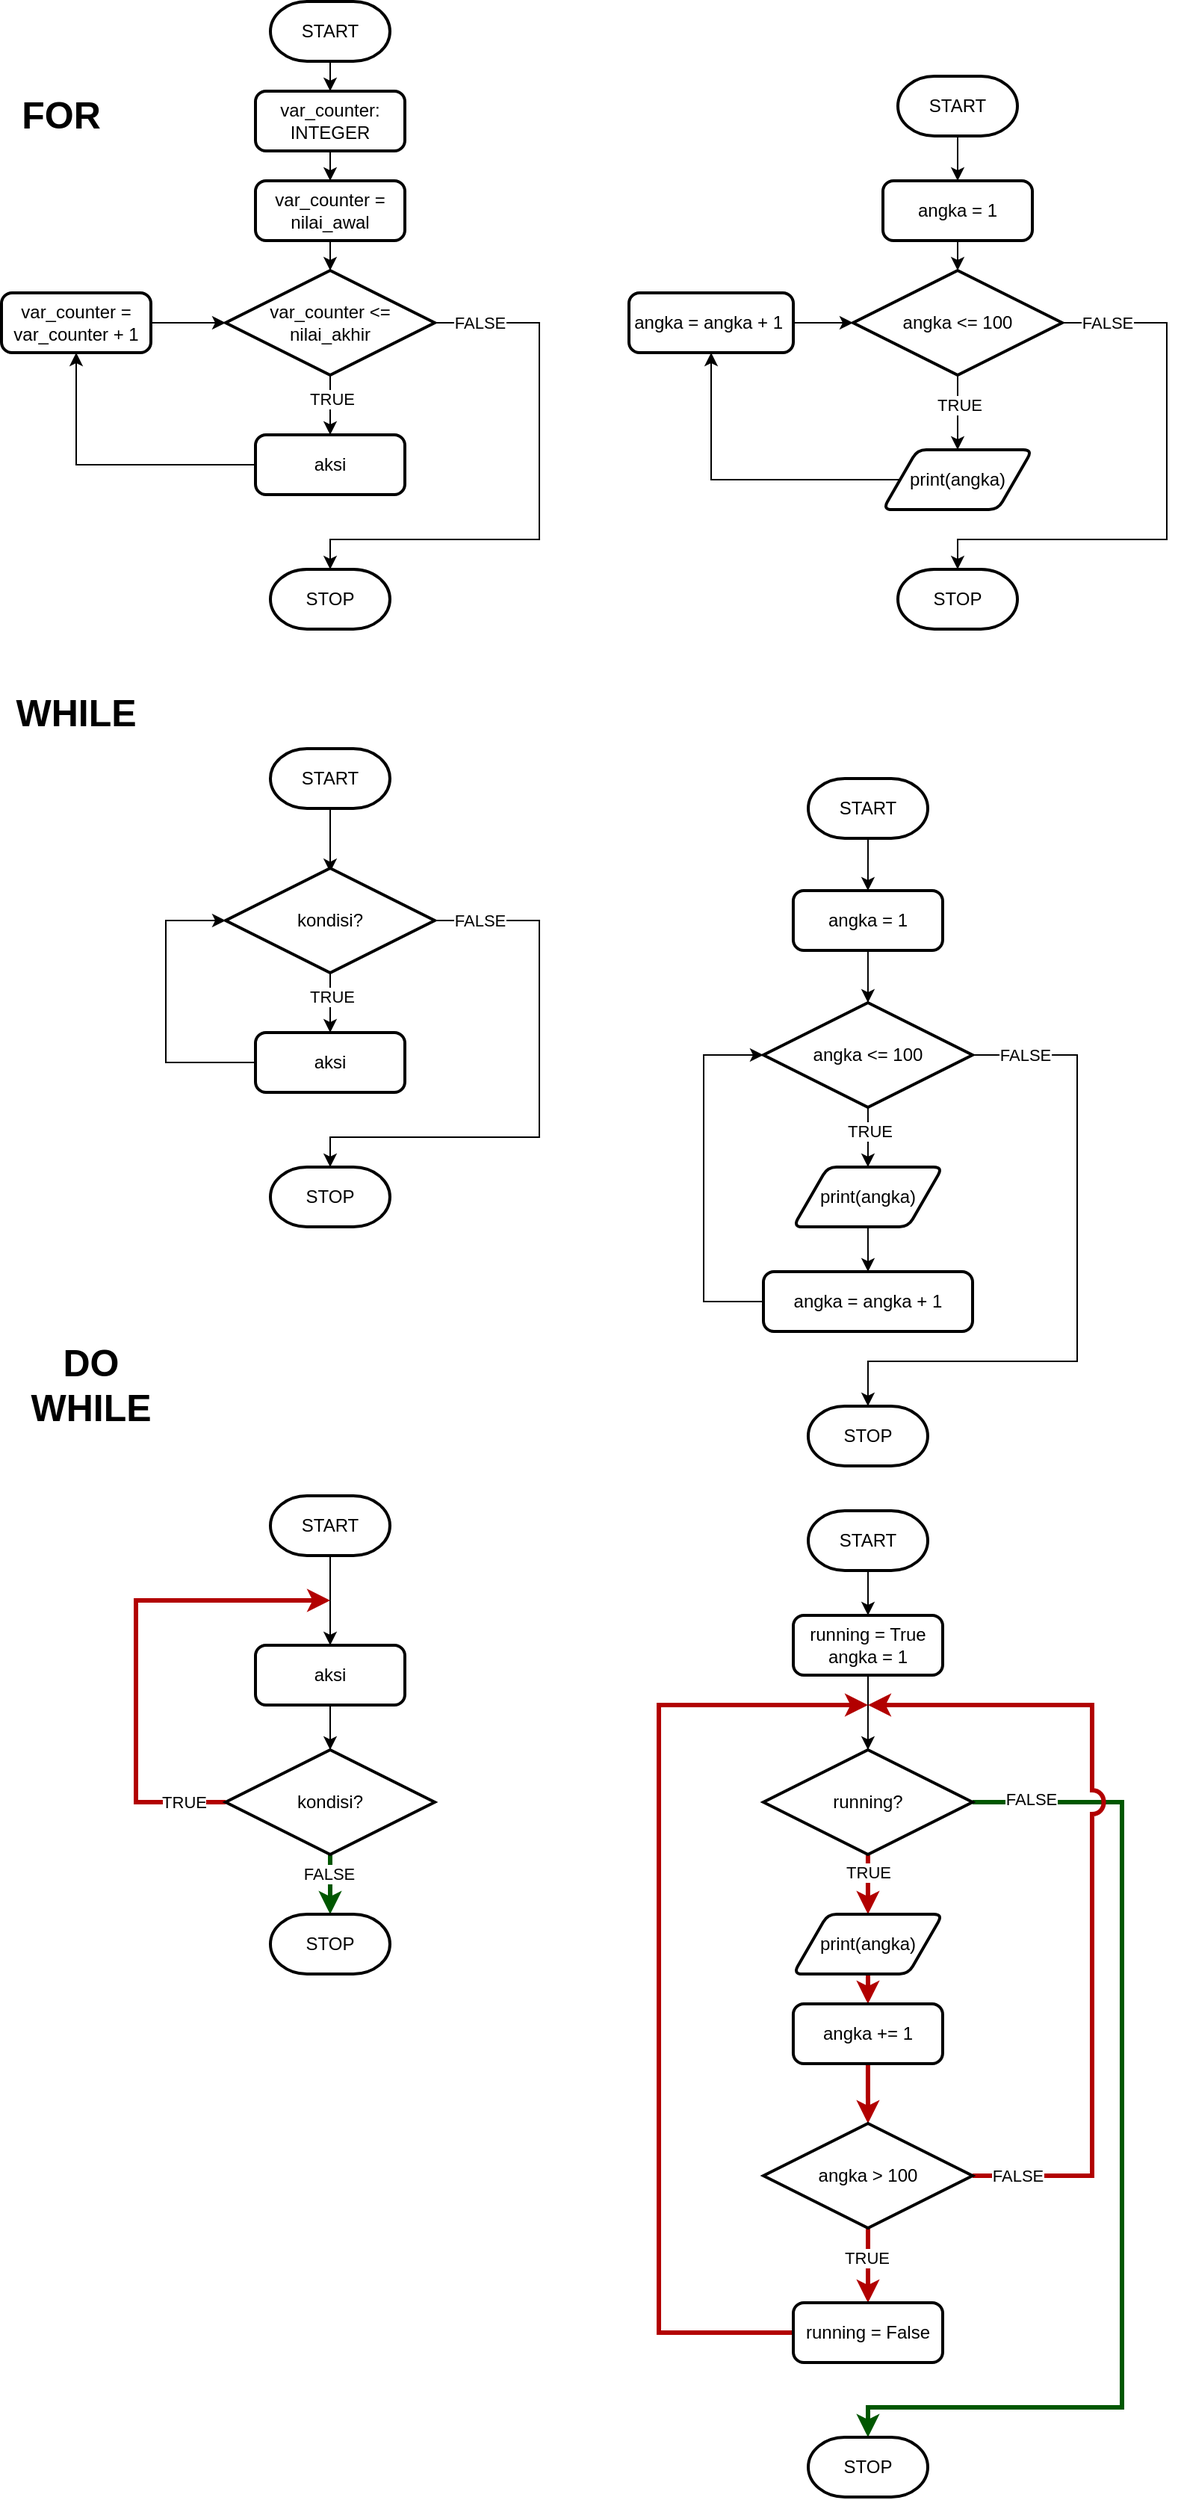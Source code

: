 <mxfile version="21.5.0" type="device">
  <diagram name="Page-1" id="3HdvslZvVY760rjLvyFB">
    <mxGraphModel dx="1362" dy="852" grid="1" gridSize="10" guides="1" tooltips="1" connect="1" arrows="1" fold="1" page="1" pageScale="1" pageWidth="850" pageHeight="1100" math="0" shadow="0">
      <root>
        <mxCell id="0" />
        <mxCell id="1" parent="0" />
        <mxCell id="ESH_dU3Pyj4y2IAr0BKY-1" style="edgeStyle=orthogonalEdgeStyle;rounded=0;orthogonalLoop=1;jettySize=auto;html=1;exitX=0.5;exitY=1;exitDx=0;exitDy=0;exitPerimeter=0;entryX=0.5;entryY=0;entryDx=0;entryDy=0;" parent="1" source="ESH_dU3Pyj4y2IAr0BKY-2" target="ESH_dU3Pyj4y2IAr0BKY-4" edge="1">
          <mxGeometry relative="1" as="geometry" />
        </mxCell>
        <mxCell id="ESH_dU3Pyj4y2IAr0BKY-2" value="START" style="strokeWidth=2;html=1;shape=mxgraph.flowchart.terminator;whiteSpace=wrap;" parent="1" vertex="1">
          <mxGeometry x="240" y="140" width="80" height="40" as="geometry" />
        </mxCell>
        <mxCell id="ESH_dU3Pyj4y2IAr0BKY-3" style="edgeStyle=orthogonalEdgeStyle;rounded=0;orthogonalLoop=1;jettySize=auto;html=1;exitX=0.5;exitY=1;exitDx=0;exitDy=0;entryX=0.5;entryY=0;entryDx=0;entryDy=0;" parent="1" source="ESH_dU3Pyj4y2IAr0BKY-4" target="ESH_dU3Pyj4y2IAr0BKY-6" edge="1">
          <mxGeometry relative="1" as="geometry" />
        </mxCell>
        <mxCell id="ESH_dU3Pyj4y2IAr0BKY-4" value="var_counter: INTEGER" style="rounded=1;whiteSpace=wrap;html=1;absoluteArcSize=1;arcSize=14;strokeWidth=2;" parent="1" vertex="1">
          <mxGeometry x="230" y="200" width="100" height="40" as="geometry" />
        </mxCell>
        <mxCell id="ESH_dU3Pyj4y2IAr0BKY-5" style="edgeStyle=orthogonalEdgeStyle;rounded=0;orthogonalLoop=1;jettySize=auto;html=1;exitX=0.5;exitY=1;exitDx=0;exitDy=0;entryX=0.5;entryY=0;entryDx=0;entryDy=0;entryPerimeter=0;" parent="1" source="ESH_dU3Pyj4y2IAr0BKY-6" target="ESH_dU3Pyj4y2IAr0BKY-10" edge="1">
          <mxGeometry relative="1" as="geometry" />
        </mxCell>
        <mxCell id="ESH_dU3Pyj4y2IAr0BKY-6" value="var_counter = nilai_awal" style="rounded=1;whiteSpace=wrap;html=1;absoluteArcSize=1;arcSize=14;strokeWidth=2;" parent="1" vertex="1">
          <mxGeometry x="230" y="260" width="100" height="40" as="geometry" />
        </mxCell>
        <mxCell id="ESH_dU3Pyj4y2IAr0BKY-7" style="edgeStyle=orthogonalEdgeStyle;rounded=0;orthogonalLoop=1;jettySize=auto;html=1;exitX=0.5;exitY=1;exitDx=0;exitDy=0;exitPerimeter=0;entryX=0.5;entryY=0;entryDx=0;entryDy=0;" parent="1" source="ESH_dU3Pyj4y2IAr0BKY-10" target="ESH_dU3Pyj4y2IAr0BKY-12" edge="1">
          <mxGeometry relative="1" as="geometry" />
        </mxCell>
        <mxCell id="ESH_dU3Pyj4y2IAr0BKY-8" value="TRUE" style="edgeLabel;html=1;align=center;verticalAlign=middle;resizable=0;points=[];" parent="ESH_dU3Pyj4y2IAr0BKY-7" vertex="1" connectable="0">
          <mxGeometry x="-0.229" y="1" relative="1" as="geometry">
            <mxPoint as="offset" />
          </mxGeometry>
        </mxCell>
        <mxCell id="ESH_dU3Pyj4y2IAr0BKY-9" style="edgeStyle=orthogonalEdgeStyle;rounded=0;orthogonalLoop=1;jettySize=auto;html=1;exitX=1;exitY=0.5;exitDx=0;exitDy=0;exitPerimeter=0;entryX=0.5;entryY=0;entryDx=0;entryDy=0;entryPerimeter=0;" parent="1" source="ESH_dU3Pyj4y2IAr0BKY-10" target="ESH_dU3Pyj4y2IAr0BKY-15" edge="1">
          <mxGeometry relative="1" as="geometry">
            <mxPoint x="380" y="520" as="targetPoint" />
            <Array as="points">
              <mxPoint x="420" y="355" />
              <mxPoint x="420" y="500" />
              <mxPoint x="280" y="500" />
            </Array>
          </mxGeometry>
        </mxCell>
        <mxCell id="ESH_dU3Pyj4y2IAr0BKY-16" value="FALSE" style="edgeLabel;html=1;align=center;verticalAlign=middle;resizable=0;points=[];" parent="ESH_dU3Pyj4y2IAr0BKY-9" vertex="1" connectable="0">
          <mxGeometry x="-0.868" y="1" relative="1" as="geometry">
            <mxPoint x="5" y="1" as="offset" />
          </mxGeometry>
        </mxCell>
        <mxCell id="ESH_dU3Pyj4y2IAr0BKY-10" value="var_counter &amp;lt;= nilai_akhir" style="strokeWidth=2;html=1;shape=mxgraph.flowchart.decision;whiteSpace=wrap;" parent="1" vertex="1">
          <mxGeometry x="210" y="320" width="140" height="70" as="geometry" />
        </mxCell>
        <mxCell id="ESH_dU3Pyj4y2IAr0BKY-11" style="edgeStyle=orthogonalEdgeStyle;rounded=0;orthogonalLoop=1;jettySize=auto;html=1;exitX=0;exitY=0.5;exitDx=0;exitDy=0;entryX=0.5;entryY=1;entryDx=0;entryDy=0;" parent="1" source="ESH_dU3Pyj4y2IAr0BKY-12" target="ESH_dU3Pyj4y2IAr0BKY-14" edge="1">
          <mxGeometry relative="1" as="geometry" />
        </mxCell>
        <mxCell id="ESH_dU3Pyj4y2IAr0BKY-12" value="aksi" style="rounded=1;whiteSpace=wrap;html=1;absoluteArcSize=1;arcSize=14;strokeWidth=2;" parent="1" vertex="1">
          <mxGeometry x="230" y="430" width="100" height="40" as="geometry" />
        </mxCell>
        <mxCell id="ESH_dU3Pyj4y2IAr0BKY-13" style="edgeStyle=orthogonalEdgeStyle;rounded=0;orthogonalLoop=1;jettySize=auto;html=1;exitX=1;exitY=0.5;exitDx=0;exitDy=0;entryX=0;entryY=0.5;entryDx=0;entryDy=0;entryPerimeter=0;" parent="1" source="ESH_dU3Pyj4y2IAr0BKY-14" target="ESH_dU3Pyj4y2IAr0BKY-10" edge="1">
          <mxGeometry relative="1" as="geometry" />
        </mxCell>
        <mxCell id="ESH_dU3Pyj4y2IAr0BKY-14" value="var_counter = var_counter + 1" style="rounded=1;whiteSpace=wrap;html=1;absoluteArcSize=1;arcSize=14;strokeWidth=2;" parent="1" vertex="1">
          <mxGeometry x="60" y="335" width="100" height="40" as="geometry" />
        </mxCell>
        <mxCell id="ESH_dU3Pyj4y2IAr0BKY-15" value="STOP" style="strokeWidth=2;html=1;shape=mxgraph.flowchart.terminator;whiteSpace=wrap;" parent="1" vertex="1">
          <mxGeometry x="240" y="520" width="80" height="40" as="geometry" />
        </mxCell>
        <mxCell id="ESH_dU3Pyj4y2IAr0BKY-18" value="START" style="strokeWidth=2;html=1;shape=mxgraph.flowchart.terminator;whiteSpace=wrap;" parent="1" vertex="1">
          <mxGeometry x="660" y="190" width="80" height="40" as="geometry" />
        </mxCell>
        <mxCell id="ESH_dU3Pyj4y2IAr0BKY-19" style="edgeStyle=orthogonalEdgeStyle;rounded=0;orthogonalLoop=1;jettySize=auto;html=1;exitX=0.5;exitY=1;exitDx=0;exitDy=0;entryX=0.5;entryY=0;entryDx=0;entryDy=0;exitPerimeter=0;" parent="1" source="ESH_dU3Pyj4y2IAr0BKY-18" target="ESH_dU3Pyj4y2IAr0BKY-22" edge="1">
          <mxGeometry relative="1" as="geometry">
            <mxPoint x="700" y="240" as="sourcePoint" />
          </mxGeometry>
        </mxCell>
        <mxCell id="ESH_dU3Pyj4y2IAr0BKY-21" style="edgeStyle=orthogonalEdgeStyle;rounded=0;orthogonalLoop=1;jettySize=auto;html=1;exitX=0.5;exitY=1;exitDx=0;exitDy=0;entryX=0.5;entryY=0;entryDx=0;entryDy=0;entryPerimeter=0;" parent="1" source="ESH_dU3Pyj4y2IAr0BKY-22" target="ESH_dU3Pyj4y2IAr0BKY-27" edge="1">
          <mxGeometry relative="1" as="geometry" />
        </mxCell>
        <mxCell id="ESH_dU3Pyj4y2IAr0BKY-22" value="angka = 1" style="rounded=1;whiteSpace=wrap;html=1;absoluteArcSize=1;arcSize=14;strokeWidth=2;" parent="1" vertex="1">
          <mxGeometry x="650" y="260" width="100" height="40" as="geometry" />
        </mxCell>
        <mxCell id="ESH_dU3Pyj4y2IAr0BKY-23" style="edgeStyle=orthogonalEdgeStyle;rounded=0;orthogonalLoop=1;jettySize=auto;html=1;exitX=0.5;exitY=1;exitDx=0;exitDy=0;exitPerimeter=0;entryX=0.5;entryY=0;entryDx=0;entryDy=0;" parent="1" source="ESH_dU3Pyj4y2IAr0BKY-27" target="TX8Gxhtb9Sl6UCpxw6Rh-32" edge="1">
          <mxGeometry relative="1" as="geometry">
            <mxPoint x="700" y="430" as="targetPoint" />
          </mxGeometry>
        </mxCell>
        <mxCell id="ESH_dU3Pyj4y2IAr0BKY-24" value="TRUE" style="edgeLabel;html=1;align=center;verticalAlign=middle;resizable=0;points=[];" parent="ESH_dU3Pyj4y2IAr0BKY-23" vertex="1" connectable="0">
          <mxGeometry x="-0.229" y="1" relative="1" as="geometry">
            <mxPoint as="offset" />
          </mxGeometry>
        </mxCell>
        <mxCell id="ESH_dU3Pyj4y2IAr0BKY-25" style="edgeStyle=orthogonalEdgeStyle;rounded=0;orthogonalLoop=1;jettySize=auto;html=1;exitX=1;exitY=0.5;exitDx=0;exitDy=0;exitPerimeter=0;entryX=0.5;entryY=0;entryDx=0;entryDy=0;entryPerimeter=0;" parent="1" source="ESH_dU3Pyj4y2IAr0BKY-27" target="ESH_dU3Pyj4y2IAr0BKY-32" edge="1">
          <mxGeometry relative="1" as="geometry">
            <mxPoint x="800" y="520" as="targetPoint" />
            <Array as="points">
              <mxPoint x="840" y="355" />
              <mxPoint x="840" y="500" />
              <mxPoint x="700" y="500" />
            </Array>
          </mxGeometry>
        </mxCell>
        <mxCell id="ESH_dU3Pyj4y2IAr0BKY-26" value="FALSE" style="edgeLabel;html=1;align=center;verticalAlign=middle;resizable=0;points=[];" parent="ESH_dU3Pyj4y2IAr0BKY-25" vertex="1" connectable="0">
          <mxGeometry x="-0.868" y="1" relative="1" as="geometry">
            <mxPoint x="5" y="1" as="offset" />
          </mxGeometry>
        </mxCell>
        <mxCell id="ESH_dU3Pyj4y2IAr0BKY-27" value="angka &amp;lt;= 100" style="strokeWidth=2;html=1;shape=mxgraph.flowchart.decision;whiteSpace=wrap;" parent="1" vertex="1">
          <mxGeometry x="630" y="320" width="140" height="70" as="geometry" />
        </mxCell>
        <mxCell id="ESH_dU3Pyj4y2IAr0BKY-28" style="edgeStyle=orthogonalEdgeStyle;rounded=0;orthogonalLoop=1;jettySize=auto;html=1;exitX=0;exitY=0.5;exitDx=0;exitDy=0;entryX=0.5;entryY=1;entryDx=0;entryDy=0;" parent="1" source="TX8Gxhtb9Sl6UCpxw6Rh-32" target="ESH_dU3Pyj4y2IAr0BKY-31" edge="1">
          <mxGeometry relative="1" as="geometry">
            <mxPoint x="650" y="450" as="sourcePoint" />
          </mxGeometry>
        </mxCell>
        <mxCell id="ESH_dU3Pyj4y2IAr0BKY-30" style="edgeStyle=orthogonalEdgeStyle;rounded=0;orthogonalLoop=1;jettySize=auto;html=1;exitX=1;exitY=0.5;exitDx=0;exitDy=0;entryX=0;entryY=0.5;entryDx=0;entryDy=0;entryPerimeter=0;" parent="1" source="ESH_dU3Pyj4y2IAr0BKY-31" target="ESH_dU3Pyj4y2IAr0BKY-27" edge="1">
          <mxGeometry relative="1" as="geometry" />
        </mxCell>
        <mxCell id="ESH_dU3Pyj4y2IAr0BKY-31" value="angka = angka + 1&amp;nbsp;" style="rounded=1;whiteSpace=wrap;html=1;absoluteArcSize=1;arcSize=14;strokeWidth=2;" parent="1" vertex="1">
          <mxGeometry x="480" y="335" width="110" height="40" as="geometry" />
        </mxCell>
        <mxCell id="ESH_dU3Pyj4y2IAr0BKY-32" value="STOP" style="strokeWidth=2;html=1;shape=mxgraph.flowchart.terminator;whiteSpace=wrap;" parent="1" vertex="1">
          <mxGeometry x="660" y="520" width="80" height="40" as="geometry" />
        </mxCell>
        <mxCell id="TX8Gxhtb9Sl6UCpxw6Rh-1" value="&lt;b&gt;&lt;font style=&quot;font-size: 25px;&quot;&gt;FOR&lt;/font&gt;&lt;/b&gt;" style="text;html=1;strokeColor=none;fillColor=none;align=center;verticalAlign=middle;whiteSpace=wrap;rounded=0;" parent="1" vertex="1">
          <mxGeometry x="70" y="200" width="60" height="30" as="geometry" />
        </mxCell>
        <mxCell id="TX8Gxhtb9Sl6UCpxw6Rh-2" value="&lt;b&gt;&lt;font style=&quot;font-size: 25px;&quot;&gt;WHILE&lt;/font&gt;&lt;/b&gt;" style="text;html=1;strokeColor=none;fillColor=none;align=center;verticalAlign=middle;whiteSpace=wrap;rounded=0;" parent="1" vertex="1">
          <mxGeometry x="80" y="600" width="60" height="30" as="geometry" />
        </mxCell>
        <mxCell id="TX8Gxhtb9Sl6UCpxw6Rh-19" style="edgeStyle=orthogonalEdgeStyle;rounded=0;orthogonalLoop=1;jettySize=auto;html=1;exitX=0.5;exitY=1;exitDx=0;exitDy=0;exitPerimeter=0;entryX=0.5;entryY=0.038;entryDx=0;entryDy=0;entryPerimeter=0;" parent="1" source="TX8Gxhtb9Sl6UCpxw6Rh-4" target="TX8Gxhtb9Sl6UCpxw6Rh-13" edge="1">
          <mxGeometry relative="1" as="geometry" />
        </mxCell>
        <mxCell id="TX8Gxhtb9Sl6UCpxw6Rh-4" value="START" style="strokeWidth=2;html=1;shape=mxgraph.flowchart.terminator;whiteSpace=wrap;" parent="1" vertex="1">
          <mxGeometry x="240" y="640" width="80" height="40" as="geometry" />
        </mxCell>
        <mxCell id="TX8Gxhtb9Sl6UCpxw6Rh-9" style="edgeStyle=orthogonalEdgeStyle;rounded=0;orthogonalLoop=1;jettySize=auto;html=1;exitX=0.5;exitY=1;exitDx=0;exitDy=0;exitPerimeter=0;entryX=0.5;entryY=0;entryDx=0;entryDy=0;" parent="1" source="TX8Gxhtb9Sl6UCpxw6Rh-13" target="TX8Gxhtb9Sl6UCpxw6Rh-15" edge="1">
          <mxGeometry relative="1" as="geometry" />
        </mxCell>
        <mxCell id="TX8Gxhtb9Sl6UCpxw6Rh-10" value="TRUE" style="edgeLabel;html=1;align=center;verticalAlign=middle;resizable=0;points=[];" parent="TX8Gxhtb9Sl6UCpxw6Rh-9" vertex="1" connectable="0">
          <mxGeometry x="-0.229" y="1" relative="1" as="geometry">
            <mxPoint as="offset" />
          </mxGeometry>
        </mxCell>
        <mxCell id="TX8Gxhtb9Sl6UCpxw6Rh-11" style="edgeStyle=orthogonalEdgeStyle;rounded=0;orthogonalLoop=1;jettySize=auto;html=1;exitX=1;exitY=0.5;exitDx=0;exitDy=0;exitPerimeter=0;entryX=0.5;entryY=0;entryDx=0;entryDy=0;entryPerimeter=0;" parent="1" source="TX8Gxhtb9Sl6UCpxw6Rh-13" target="TX8Gxhtb9Sl6UCpxw6Rh-18" edge="1">
          <mxGeometry relative="1" as="geometry">
            <mxPoint x="380" y="920" as="targetPoint" />
            <Array as="points">
              <mxPoint x="420" y="755" />
              <mxPoint x="420" y="900" />
              <mxPoint x="280" y="900" />
            </Array>
          </mxGeometry>
        </mxCell>
        <mxCell id="TX8Gxhtb9Sl6UCpxw6Rh-12" value="FALSE" style="edgeLabel;html=1;align=center;verticalAlign=middle;resizable=0;points=[];" parent="TX8Gxhtb9Sl6UCpxw6Rh-11" vertex="1" connectable="0">
          <mxGeometry x="-0.868" y="1" relative="1" as="geometry">
            <mxPoint x="5" y="1" as="offset" />
          </mxGeometry>
        </mxCell>
        <mxCell id="TX8Gxhtb9Sl6UCpxw6Rh-13" value="kondisi?" style="strokeWidth=2;html=1;shape=mxgraph.flowchart.decision;whiteSpace=wrap;" parent="1" vertex="1">
          <mxGeometry x="210" y="720" width="140" height="70" as="geometry" />
        </mxCell>
        <mxCell id="TX8Gxhtb9Sl6UCpxw6Rh-20" style="edgeStyle=orthogonalEdgeStyle;rounded=0;orthogonalLoop=1;jettySize=auto;html=1;exitX=0;exitY=0.5;exitDx=0;exitDy=0;entryX=0;entryY=0.5;entryDx=0;entryDy=0;entryPerimeter=0;" parent="1" source="TX8Gxhtb9Sl6UCpxw6Rh-15" target="TX8Gxhtb9Sl6UCpxw6Rh-13" edge="1">
          <mxGeometry relative="1" as="geometry">
            <Array as="points">
              <mxPoint x="170" y="850" />
              <mxPoint x="170" y="755" />
            </Array>
          </mxGeometry>
        </mxCell>
        <mxCell id="TX8Gxhtb9Sl6UCpxw6Rh-15" value="aksi" style="rounded=1;whiteSpace=wrap;html=1;absoluteArcSize=1;arcSize=14;strokeWidth=2;" parent="1" vertex="1">
          <mxGeometry x="230" y="830" width="100" height="40" as="geometry" />
        </mxCell>
        <mxCell id="TX8Gxhtb9Sl6UCpxw6Rh-18" value="STOP" style="strokeWidth=2;html=1;shape=mxgraph.flowchart.terminator;whiteSpace=wrap;" parent="1" vertex="1">
          <mxGeometry x="240" y="920" width="80" height="40" as="geometry" />
        </mxCell>
        <mxCell id="TX8Gxhtb9Sl6UCpxw6Rh-36" style="edgeStyle=orthogonalEdgeStyle;rounded=0;orthogonalLoop=1;jettySize=auto;html=1;exitX=0.5;exitY=1;exitDx=0;exitDy=0;exitPerimeter=0;entryX=0.5;entryY=0;entryDx=0;entryDy=0;" parent="1" source="TX8Gxhtb9Sl6UCpxw6Rh-22" target="TX8Gxhtb9Sl6UCpxw6Rh-31" edge="1">
          <mxGeometry relative="1" as="geometry" />
        </mxCell>
        <mxCell id="TX8Gxhtb9Sl6UCpxw6Rh-22" value="START" style="strokeWidth=2;html=1;shape=mxgraph.flowchart.terminator;whiteSpace=wrap;" parent="1" vertex="1">
          <mxGeometry x="600" y="660" width="80" height="40" as="geometry" />
        </mxCell>
        <mxCell id="TX8Gxhtb9Sl6UCpxw6Rh-23" style="edgeStyle=orthogonalEdgeStyle;rounded=0;orthogonalLoop=1;jettySize=auto;html=1;exitX=0.5;exitY=1;exitDx=0;exitDy=0;exitPerimeter=0;entryX=0.5;entryY=0;entryDx=0;entryDy=0;" parent="1" source="TX8Gxhtb9Sl6UCpxw6Rh-27" edge="1">
          <mxGeometry relative="1" as="geometry">
            <mxPoint x="639.97" y="920" as="targetPoint" />
          </mxGeometry>
        </mxCell>
        <mxCell id="TX8Gxhtb9Sl6UCpxw6Rh-24" value="TRUE" style="edgeLabel;html=1;align=center;verticalAlign=middle;resizable=0;points=[];" parent="TX8Gxhtb9Sl6UCpxw6Rh-23" vertex="1" connectable="0">
          <mxGeometry x="-0.229" y="1" relative="1" as="geometry">
            <mxPoint as="offset" />
          </mxGeometry>
        </mxCell>
        <mxCell id="TX8Gxhtb9Sl6UCpxw6Rh-25" style="edgeStyle=orthogonalEdgeStyle;rounded=0;orthogonalLoop=1;jettySize=auto;html=1;exitX=1;exitY=0.5;exitDx=0;exitDy=0;exitPerimeter=0;entryX=0.5;entryY=0;entryDx=0;entryDy=0;entryPerimeter=0;" parent="1" source="TX8Gxhtb9Sl6UCpxw6Rh-27" target="TX8Gxhtb9Sl6UCpxw6Rh-30" edge="1">
          <mxGeometry relative="1" as="geometry">
            <mxPoint x="739.97" y="1010" as="targetPoint" />
            <Array as="points">
              <mxPoint x="780" y="845" />
              <mxPoint x="780" y="1050" />
              <mxPoint x="640" y="1050" />
            </Array>
          </mxGeometry>
        </mxCell>
        <mxCell id="TX8Gxhtb9Sl6UCpxw6Rh-26" value="FALSE" style="edgeLabel;html=1;align=center;verticalAlign=middle;resizable=0;points=[];" parent="TX8Gxhtb9Sl6UCpxw6Rh-25" vertex="1" connectable="0">
          <mxGeometry x="-0.868" y="1" relative="1" as="geometry">
            <mxPoint x="5" y="1" as="offset" />
          </mxGeometry>
        </mxCell>
        <mxCell id="TX8Gxhtb9Sl6UCpxw6Rh-27" value="angka &amp;lt;= 100" style="strokeWidth=2;html=1;shape=mxgraph.flowchart.decision;whiteSpace=wrap;" parent="1" vertex="1">
          <mxGeometry x="569.97" y="810" width="140" height="70" as="geometry" />
        </mxCell>
        <mxCell id="TX8Gxhtb9Sl6UCpxw6Rh-28" style="edgeStyle=orthogonalEdgeStyle;rounded=0;orthogonalLoop=1;jettySize=auto;html=1;exitX=0;exitY=0.5;exitDx=0;exitDy=0;entryX=0;entryY=0.5;entryDx=0;entryDy=0;entryPerimeter=0;" parent="1" source="TX8Gxhtb9Sl6UCpxw6Rh-34" target="TX8Gxhtb9Sl6UCpxw6Rh-27" edge="1">
          <mxGeometry relative="1" as="geometry">
            <mxPoint x="589.97" y="940" as="sourcePoint" />
            <Array as="points">
              <mxPoint x="530" y="1010" />
              <mxPoint x="530" y="845" />
            </Array>
          </mxGeometry>
        </mxCell>
        <mxCell id="TX8Gxhtb9Sl6UCpxw6Rh-30" value="STOP" style="strokeWidth=2;html=1;shape=mxgraph.flowchart.terminator;whiteSpace=wrap;" parent="1" vertex="1">
          <mxGeometry x="599.97" y="1080" width="80" height="40" as="geometry" />
        </mxCell>
        <mxCell id="TX8Gxhtb9Sl6UCpxw6Rh-37" style="edgeStyle=orthogonalEdgeStyle;rounded=0;orthogonalLoop=1;jettySize=auto;html=1;exitX=0.5;exitY=1;exitDx=0;exitDy=0;entryX=0.5;entryY=0;entryDx=0;entryDy=0;entryPerimeter=0;" parent="1" source="TX8Gxhtb9Sl6UCpxw6Rh-31" target="TX8Gxhtb9Sl6UCpxw6Rh-27" edge="1">
          <mxGeometry relative="1" as="geometry" />
        </mxCell>
        <mxCell id="TX8Gxhtb9Sl6UCpxw6Rh-31" value="angka = 1" style="rounded=1;whiteSpace=wrap;html=1;absoluteArcSize=1;arcSize=14;strokeWidth=2;" parent="1" vertex="1">
          <mxGeometry x="589.97" y="735" width="100" height="40" as="geometry" />
        </mxCell>
        <mxCell id="TX8Gxhtb9Sl6UCpxw6Rh-32" value="print(angka)" style="shape=parallelogram;html=1;strokeWidth=2;perimeter=parallelogramPerimeter;whiteSpace=wrap;rounded=1;arcSize=12;size=0.23;" parent="1" vertex="1">
          <mxGeometry x="650" y="440" width="100" height="40" as="geometry" />
        </mxCell>
        <mxCell id="TX8Gxhtb9Sl6UCpxw6Rh-35" style="edgeStyle=orthogonalEdgeStyle;rounded=0;orthogonalLoop=1;jettySize=auto;html=1;exitX=0.5;exitY=1;exitDx=0;exitDy=0;entryX=0.5;entryY=0;entryDx=0;entryDy=0;" parent="1" source="TX8Gxhtb9Sl6UCpxw6Rh-33" target="TX8Gxhtb9Sl6UCpxw6Rh-34" edge="1">
          <mxGeometry relative="1" as="geometry" />
        </mxCell>
        <mxCell id="TX8Gxhtb9Sl6UCpxw6Rh-33" value="print(angka)" style="shape=parallelogram;html=1;strokeWidth=2;perimeter=parallelogramPerimeter;whiteSpace=wrap;rounded=1;arcSize=12;size=0.23;" parent="1" vertex="1">
          <mxGeometry x="589.97" y="920" width="100" height="40" as="geometry" />
        </mxCell>
        <mxCell id="TX8Gxhtb9Sl6UCpxw6Rh-34" value="angka = angka + 1" style="rounded=1;whiteSpace=wrap;html=1;absoluteArcSize=1;arcSize=14;strokeWidth=2;" parent="1" vertex="1">
          <mxGeometry x="570" y="990" width="140" height="40" as="geometry" />
        </mxCell>
        <mxCell id="TX8Gxhtb9Sl6UCpxw6Rh-38" value="&lt;b&gt;&lt;font style=&quot;font-size: 25px;&quot;&gt;DO WHILE&lt;/font&gt;&lt;/b&gt;" style="text;html=1;strokeColor=none;fillColor=none;align=center;verticalAlign=middle;whiteSpace=wrap;rounded=0;" parent="1" vertex="1">
          <mxGeometry x="90" y="1050" width="60" height="30" as="geometry" />
        </mxCell>
        <mxCell id="TX8Gxhtb9Sl6UCpxw6Rh-50" style="edgeStyle=orthogonalEdgeStyle;rounded=0;orthogonalLoop=1;jettySize=auto;html=1;exitX=0.5;exitY=1;exitDx=0;exitDy=0;exitPerimeter=0;entryX=0.5;entryY=0;entryDx=0;entryDy=0;" parent="1" source="TX8Gxhtb9Sl6UCpxw6Rh-40" target="TX8Gxhtb9Sl6UCpxw6Rh-49" edge="1">
          <mxGeometry relative="1" as="geometry" />
        </mxCell>
        <mxCell id="TX8Gxhtb9Sl6UCpxw6Rh-40" value="START" style="strokeWidth=2;html=1;shape=mxgraph.flowchart.terminator;whiteSpace=wrap;" parent="1" vertex="1">
          <mxGeometry x="240" y="1140" width="80" height="40" as="geometry" />
        </mxCell>
        <mxCell id="TX8Gxhtb9Sl6UCpxw6Rh-52" style="edgeStyle=orthogonalEdgeStyle;rounded=0;orthogonalLoop=1;jettySize=auto;html=1;exitX=0;exitY=0.5;exitDx=0;exitDy=0;exitPerimeter=0;fillColor=#e51400;strokeColor=#B20000;strokeWidth=3;" parent="1" source="TX8Gxhtb9Sl6UCpxw6Rh-45" edge="1">
          <mxGeometry relative="1" as="geometry">
            <mxPoint x="280" y="1210" as="targetPoint" />
            <Array as="points">
              <mxPoint x="150" y="1345" />
              <mxPoint x="150" y="1210" />
            </Array>
          </mxGeometry>
        </mxCell>
        <mxCell id="TX8Gxhtb9Sl6UCpxw6Rh-53" value="TRUE" style="edgeLabel;html=1;align=center;verticalAlign=middle;resizable=0;points=[];" parent="TX8Gxhtb9Sl6UCpxw6Rh-52" vertex="1" connectable="0">
          <mxGeometry x="-0.798" y="-1" relative="1" as="geometry">
            <mxPoint x="5" y="1" as="offset" />
          </mxGeometry>
        </mxCell>
        <mxCell id="TX8Gxhtb9Sl6UCpxw6Rh-54" style="edgeStyle=orthogonalEdgeStyle;rounded=0;orthogonalLoop=1;jettySize=auto;html=1;exitX=0.5;exitY=1;exitDx=0;exitDy=0;exitPerimeter=0;entryX=0.5;entryY=0;entryDx=0;entryDy=0;entryPerimeter=0;fillColor=#008a00;strokeColor=#005700;strokeWidth=3;" parent="1" source="TX8Gxhtb9Sl6UCpxw6Rh-45" target="TX8Gxhtb9Sl6UCpxw6Rh-48" edge="1">
          <mxGeometry relative="1" as="geometry" />
        </mxCell>
        <mxCell id="TX8Gxhtb9Sl6UCpxw6Rh-55" value="FALSE" style="edgeLabel;html=1;align=center;verticalAlign=middle;resizable=0;points=[];" parent="TX8Gxhtb9Sl6UCpxw6Rh-54" vertex="1" connectable="0">
          <mxGeometry x="-0.354" y="-1" relative="1" as="geometry">
            <mxPoint as="offset" />
          </mxGeometry>
        </mxCell>
        <mxCell id="TX8Gxhtb9Sl6UCpxw6Rh-45" value="kondisi?" style="strokeWidth=2;html=1;shape=mxgraph.flowchart.decision;whiteSpace=wrap;" parent="1" vertex="1">
          <mxGeometry x="210" y="1310" width="140" height="70" as="geometry" />
        </mxCell>
        <mxCell id="TX8Gxhtb9Sl6UCpxw6Rh-48" value="STOP" style="strokeWidth=2;html=1;shape=mxgraph.flowchart.terminator;whiteSpace=wrap;" parent="1" vertex="1">
          <mxGeometry x="240" y="1420" width="80" height="40" as="geometry" />
        </mxCell>
        <mxCell id="TX8Gxhtb9Sl6UCpxw6Rh-51" style="edgeStyle=orthogonalEdgeStyle;rounded=0;orthogonalLoop=1;jettySize=auto;html=1;exitX=0.5;exitY=1;exitDx=0;exitDy=0;entryX=0.5;entryY=0;entryDx=0;entryDy=0;entryPerimeter=0;" parent="1" source="TX8Gxhtb9Sl6UCpxw6Rh-49" target="TX8Gxhtb9Sl6UCpxw6Rh-45" edge="1">
          <mxGeometry relative="1" as="geometry" />
        </mxCell>
        <mxCell id="TX8Gxhtb9Sl6UCpxw6Rh-49" value="aksi" style="rounded=1;whiteSpace=wrap;html=1;absoluteArcSize=1;arcSize=14;strokeWidth=2;" parent="1" vertex="1">
          <mxGeometry x="230" y="1240" width="100" height="40" as="geometry" />
        </mxCell>
        <mxCell id="TX8Gxhtb9Sl6UCpxw6Rh-75" style="edgeStyle=orthogonalEdgeStyle;rounded=0;orthogonalLoop=1;jettySize=auto;html=1;exitX=0.5;exitY=1;exitDx=0;exitDy=0;exitPerimeter=0;entryX=0.5;entryY=0;entryDx=0;entryDy=0;" parent="1" source="TX8Gxhtb9Sl6UCpxw6Rh-57" target="TX8Gxhtb9Sl6UCpxw6Rh-66" edge="1">
          <mxGeometry relative="1" as="geometry" />
        </mxCell>
        <mxCell id="TX8Gxhtb9Sl6UCpxw6Rh-57" value="START" style="strokeWidth=2;html=1;shape=mxgraph.flowchart.terminator;whiteSpace=wrap;" parent="1" vertex="1">
          <mxGeometry x="600" y="1150" width="80" height="40" as="geometry" />
        </mxCell>
        <mxCell id="TX8Gxhtb9Sl6UCpxw6Rh-76" style="edgeStyle=orthogonalEdgeStyle;rounded=0;orthogonalLoop=1;jettySize=auto;html=1;exitX=0.5;exitY=1;exitDx=0;exitDy=0;entryX=0.5;entryY=0;entryDx=0;entryDy=0;entryPerimeter=0;" parent="1" source="TX8Gxhtb9Sl6UCpxw6Rh-66" target="TX8Gxhtb9Sl6UCpxw6Rh-68" edge="1">
          <mxGeometry relative="1" as="geometry" />
        </mxCell>
        <mxCell id="TX8Gxhtb9Sl6UCpxw6Rh-66" value="running = True&lt;br&gt;angka = 1" style="rounded=1;whiteSpace=wrap;html=1;absoluteArcSize=1;arcSize=14;strokeWidth=2;" parent="1" vertex="1">
          <mxGeometry x="590" y="1220" width="100" height="40" as="geometry" />
        </mxCell>
        <mxCell id="TX8Gxhtb9Sl6UCpxw6Rh-77" style="edgeStyle=orthogonalEdgeStyle;rounded=0;orthogonalLoop=1;jettySize=auto;html=1;exitX=0.5;exitY=1;exitDx=0;exitDy=0;exitPerimeter=0;entryX=0.5;entryY=0;entryDx=0;entryDy=0;fillColor=#e51400;strokeColor=#B20000;strokeWidth=3;" parent="1" source="TX8Gxhtb9Sl6UCpxw6Rh-68" target="TX8Gxhtb9Sl6UCpxw6Rh-70" edge="1">
          <mxGeometry relative="1" as="geometry" />
        </mxCell>
        <mxCell id="TX8Gxhtb9Sl6UCpxw6Rh-85" value="TRUE" style="edgeLabel;html=1;align=center;verticalAlign=middle;resizable=0;points=[];" parent="TX8Gxhtb9Sl6UCpxw6Rh-77" vertex="1" connectable="0">
          <mxGeometry x="-0.402" relative="1" as="geometry">
            <mxPoint as="offset" />
          </mxGeometry>
        </mxCell>
        <mxCell id="TX8Gxhtb9Sl6UCpxw6Rh-86" style="edgeStyle=orthogonalEdgeStyle;rounded=0;orthogonalLoop=1;jettySize=auto;html=1;exitX=1;exitY=0.5;exitDx=0;exitDy=0;exitPerimeter=0;entryX=0.5;entryY=0;entryDx=0;entryDy=0;entryPerimeter=0;jumpStyle=arc;fillColor=#008a00;strokeColor=#005700;strokeWidth=3;" parent="1" source="TX8Gxhtb9Sl6UCpxw6Rh-68" target="TX8Gxhtb9Sl6UCpxw6Rh-88" edge="1">
          <mxGeometry relative="1" as="geometry">
            <mxPoint x="770" y="1778" as="targetPoint" />
            <Array as="points">
              <mxPoint x="810" y="1345" />
              <mxPoint x="810" y="1750" />
              <mxPoint x="640" y="1750" />
            </Array>
          </mxGeometry>
        </mxCell>
        <mxCell id="TX8Gxhtb9Sl6UCpxw6Rh-89" value="FALSE" style="edgeLabel;html=1;align=center;verticalAlign=middle;resizable=0;points=[];" parent="TX8Gxhtb9Sl6UCpxw6Rh-86" vertex="1" connectable="0">
          <mxGeometry x="-0.888" y="2" relative="1" as="geometry">
            <mxPoint as="offset" />
          </mxGeometry>
        </mxCell>
        <mxCell id="TX8Gxhtb9Sl6UCpxw6Rh-68" value="running?" style="strokeWidth=2;html=1;shape=mxgraph.flowchart.decision;whiteSpace=wrap;" parent="1" vertex="1">
          <mxGeometry x="569.97" y="1310" width="140" height="70" as="geometry" />
        </mxCell>
        <mxCell id="TX8Gxhtb9Sl6UCpxw6Rh-78" style="edgeStyle=orthogonalEdgeStyle;rounded=0;orthogonalLoop=1;jettySize=auto;html=1;exitX=0.5;exitY=1;exitDx=0;exitDy=0;entryX=0.5;entryY=0;entryDx=0;entryDy=0;fillColor=#e51400;strokeColor=#B20000;strokeWidth=3;" parent="1" source="TX8Gxhtb9Sl6UCpxw6Rh-70" target="TX8Gxhtb9Sl6UCpxw6Rh-71" edge="1">
          <mxGeometry relative="1" as="geometry" />
        </mxCell>
        <mxCell id="TX8Gxhtb9Sl6UCpxw6Rh-70" value="print(angka)" style="shape=parallelogram;html=1;strokeWidth=2;perimeter=parallelogramPerimeter;whiteSpace=wrap;rounded=1;arcSize=12;size=0.23;" parent="1" vertex="1">
          <mxGeometry x="590" y="1420" width="100" height="40" as="geometry" />
        </mxCell>
        <mxCell id="TX8Gxhtb9Sl6UCpxw6Rh-79" style="edgeStyle=orthogonalEdgeStyle;rounded=0;orthogonalLoop=1;jettySize=auto;html=1;exitX=0.5;exitY=1;exitDx=0;exitDy=0;entryX=0.5;entryY=0;entryDx=0;entryDy=0;entryPerimeter=0;fillColor=#e51400;strokeColor=#B20000;strokeWidth=3;" parent="1" source="TX8Gxhtb9Sl6UCpxw6Rh-71" target="TX8Gxhtb9Sl6UCpxw6Rh-72" edge="1">
          <mxGeometry relative="1" as="geometry" />
        </mxCell>
        <mxCell id="TX8Gxhtb9Sl6UCpxw6Rh-71" value="angka += 1" style="rounded=1;whiteSpace=wrap;html=1;absoluteArcSize=1;arcSize=14;strokeWidth=2;" parent="1" vertex="1">
          <mxGeometry x="589.97" y="1480" width="100" height="40" as="geometry" />
        </mxCell>
        <mxCell id="TX8Gxhtb9Sl6UCpxw6Rh-80" style="edgeStyle=orthogonalEdgeStyle;rounded=0;orthogonalLoop=1;jettySize=auto;html=1;exitX=0.5;exitY=1;exitDx=0;exitDy=0;exitPerimeter=0;fillColor=#e51400;strokeColor=#B20000;strokeWidth=3;" parent="1" source="TX8Gxhtb9Sl6UCpxw6Rh-72" target="TX8Gxhtb9Sl6UCpxw6Rh-73" edge="1">
          <mxGeometry relative="1" as="geometry" />
        </mxCell>
        <mxCell id="TX8Gxhtb9Sl6UCpxw6Rh-81" value="TRUE" style="edgeLabel;html=1;align=center;verticalAlign=middle;resizable=0;points=[];" parent="TX8Gxhtb9Sl6UCpxw6Rh-80" vertex="1" connectable="0">
          <mxGeometry x="-0.213" y="-1" relative="1" as="geometry">
            <mxPoint as="offset" />
          </mxGeometry>
        </mxCell>
        <mxCell id="TX8Gxhtb9Sl6UCpxw6Rh-83" style="edgeStyle=orthogonalEdgeStyle;rounded=0;orthogonalLoop=1;jettySize=auto;html=1;exitX=1;exitY=0.5;exitDx=0;exitDy=0;exitPerimeter=0;jumpStyle=arc;jumpSize=12;fillColor=#e51400;strokeColor=#B20000;strokeWidth=3;" parent="1" source="TX8Gxhtb9Sl6UCpxw6Rh-72" edge="1">
          <mxGeometry relative="1" as="geometry">
            <mxPoint x="640" y="1280" as="targetPoint" />
            <Array as="points">
              <mxPoint x="790" y="1595" />
              <mxPoint x="790" y="1280" />
            </Array>
          </mxGeometry>
        </mxCell>
        <mxCell id="TX8Gxhtb9Sl6UCpxw6Rh-84" value="FALSE" style="edgeLabel;html=1;align=center;verticalAlign=middle;resizable=0;points=[];" parent="TX8Gxhtb9Sl6UCpxw6Rh-83" vertex="1" connectable="0">
          <mxGeometry x="-0.938" y="-2" relative="1" as="geometry">
            <mxPoint x="13" y="-2" as="offset" />
          </mxGeometry>
        </mxCell>
        <mxCell id="TX8Gxhtb9Sl6UCpxw6Rh-72" value="angka &amp;gt; 100" style="strokeWidth=2;html=1;shape=mxgraph.flowchart.decision;whiteSpace=wrap;" parent="1" vertex="1">
          <mxGeometry x="570" y="1560" width="140" height="70" as="geometry" />
        </mxCell>
        <mxCell id="TX8Gxhtb9Sl6UCpxw6Rh-74" style="edgeStyle=orthogonalEdgeStyle;rounded=0;orthogonalLoop=1;jettySize=auto;html=1;exitX=0;exitY=0.5;exitDx=0;exitDy=0;fillColor=#e51400;strokeColor=#B20000;strokeWidth=3;" parent="1" source="TX8Gxhtb9Sl6UCpxw6Rh-73" edge="1">
          <mxGeometry relative="1" as="geometry">
            <mxPoint x="640" y="1280" as="targetPoint" />
            <Array as="points">
              <mxPoint x="500" y="1700" />
              <mxPoint x="500" y="1280" />
            </Array>
          </mxGeometry>
        </mxCell>
        <mxCell id="TX8Gxhtb9Sl6UCpxw6Rh-73" value="running = False" style="rounded=1;whiteSpace=wrap;html=1;absoluteArcSize=1;arcSize=14;strokeWidth=2;" parent="1" vertex="1">
          <mxGeometry x="590" y="1680" width="100" height="40" as="geometry" />
        </mxCell>
        <mxCell id="TX8Gxhtb9Sl6UCpxw6Rh-88" value="STOP" style="strokeWidth=2;html=1;shape=mxgraph.flowchart.terminator;whiteSpace=wrap;" parent="1" vertex="1">
          <mxGeometry x="600" y="1770" width="80" height="40" as="geometry" />
        </mxCell>
      </root>
    </mxGraphModel>
  </diagram>
</mxfile>
